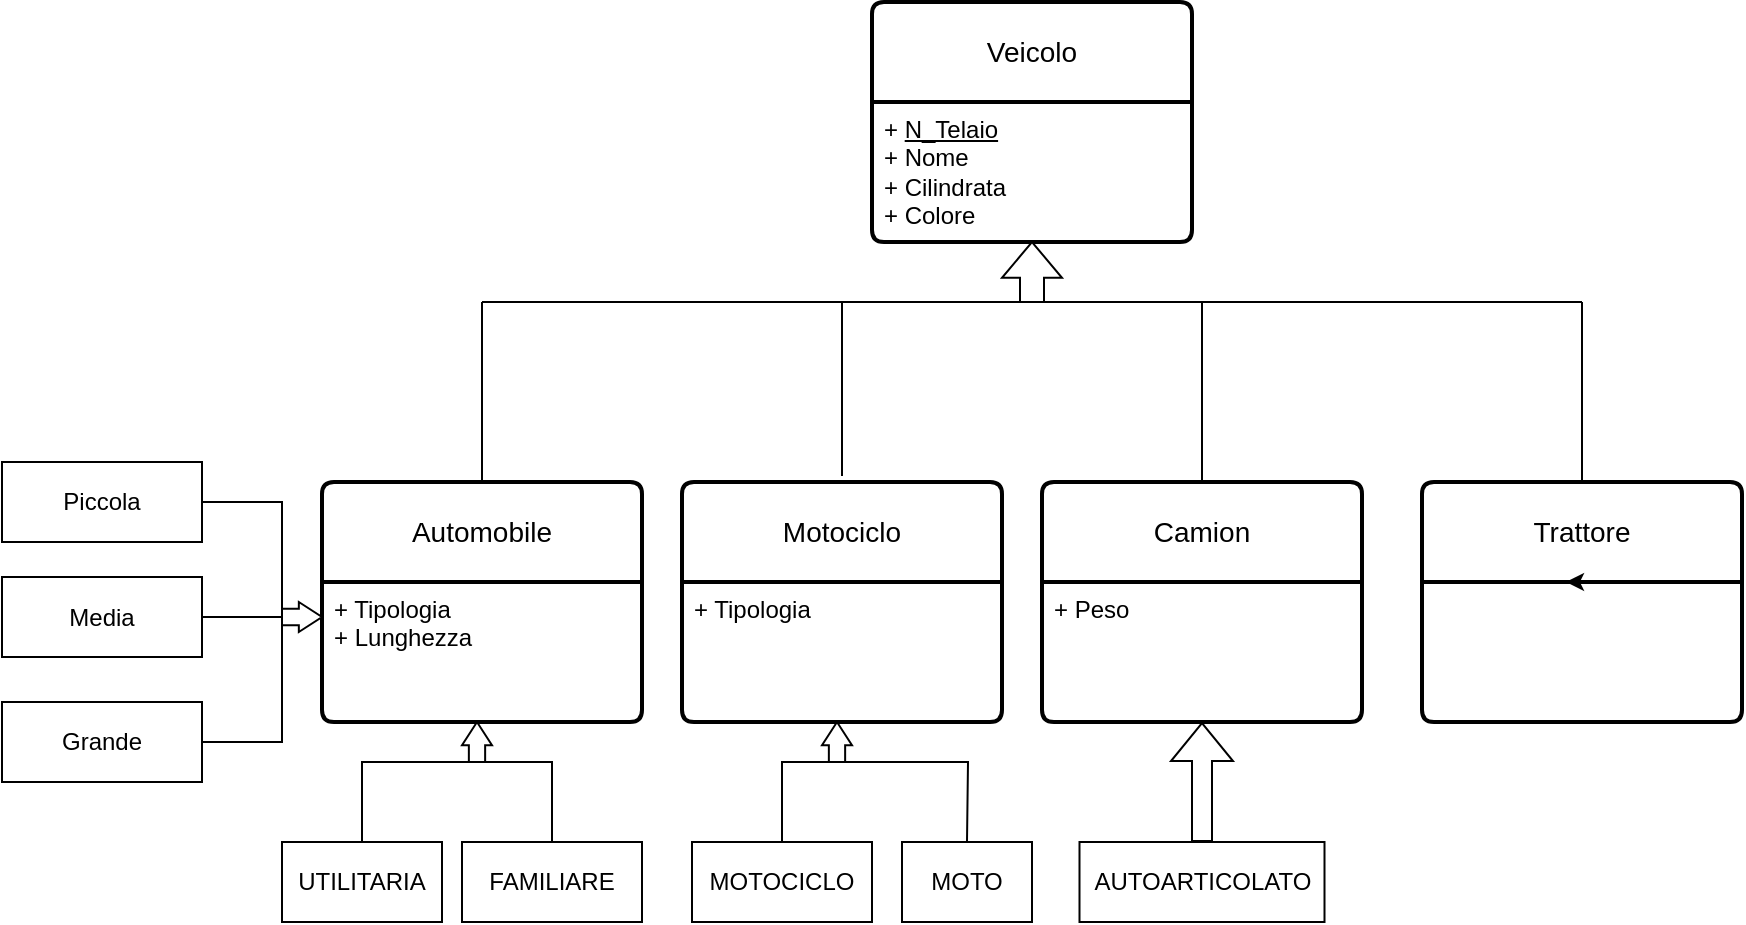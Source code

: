 <mxfile version="26.0.16">
  <diagram id="R2lEEEUBdFMjLlhIrx00" name="Page-1">
    <mxGraphModel dx="1493" dy="511" grid="1" gridSize="10" guides="1" tooltips="1" connect="1" arrows="1" fold="1" page="0" pageScale="1" pageWidth="850" pageHeight="1100" math="0" shadow="0" extFonts="Permanent Marker^https://fonts.googleapis.com/css?family=Permanent+Marker">
      <root>
        <mxCell id="0" />
        <mxCell id="1" parent="0" />
        <mxCell id="j_Rbnz1e0eMDixN7AvnV-5" value="Veicolo" style="swimlane;childLayout=stackLayout;horizontal=1;startSize=50;horizontalStack=0;rounded=1;fontSize=14;fontStyle=0;strokeWidth=2;resizeParent=0;resizeLast=1;shadow=0;dashed=0;align=center;arcSize=4;whiteSpace=wrap;html=1;" parent="1" vertex="1">
          <mxGeometry x="-215" y="370" width="160" height="120" as="geometry" />
        </mxCell>
        <mxCell id="j_Rbnz1e0eMDixN7AvnV-6" value="+ &lt;u&gt;N_Telaio&lt;/u&gt;&lt;br&gt;+ Nome&lt;div&gt;+ Cilindrata&lt;/div&gt;&lt;div&gt;+ Colore&lt;/div&gt;" style="align=left;strokeColor=none;fillColor=none;spacingLeft=4;spacingRight=4;fontSize=12;verticalAlign=top;resizable=0;rotatable=0;part=1;html=1;whiteSpace=wrap;" parent="j_Rbnz1e0eMDixN7AvnV-5" vertex="1">
          <mxGeometry y="50" width="160" height="70" as="geometry" />
        </mxCell>
        <mxCell id="j_Rbnz1e0eMDixN7AvnV-17" value="" style="shape=singleArrow;direction=north;whiteSpace=wrap;html=1;arrowWidth=0.4;arrowSize=0.597;fillColor=light-dark(#FFFFFF,#FFFFFF);" parent="1" vertex="1">
          <mxGeometry x="-150" y="490" width="30" height="30" as="geometry" />
        </mxCell>
        <mxCell id="j_Rbnz1e0eMDixN7AvnV-19" value="" style="endArrow=none;html=1;rounded=0;exitX=0.5;exitY=0;exitDx=0;exitDy=0;" parent="1" source="j_Rbnz1e0eMDixN7AvnV-31" edge="1">
          <mxGeometry width="50" height="50" relative="1" as="geometry">
            <mxPoint x="-360" y="550" as="sourcePoint" />
            <mxPoint x="-410" y="520" as="targetPoint" />
          </mxGeometry>
        </mxCell>
        <mxCell id="j_Rbnz1e0eMDixN7AvnV-20" value="" style="endArrow=none;html=1;rounded=0;entryX=0;entryY=0;entryDx=0;entryDy=9.0;entryPerimeter=0;" parent="1" target="j_Rbnz1e0eMDixN7AvnV-17" edge="1">
          <mxGeometry width="50" height="50" relative="1" as="geometry">
            <mxPoint x="-410" y="520" as="sourcePoint" />
            <mxPoint x="-240" y="470" as="targetPoint" />
          </mxGeometry>
        </mxCell>
        <mxCell id="j_Rbnz1e0eMDixN7AvnV-21" value="" style="endArrow=none;html=1;rounded=0;exitX=0;exitY=0;exitDx=0;exitDy=21.0;exitPerimeter=0;" parent="1" source="j_Rbnz1e0eMDixN7AvnV-17" edge="1">
          <mxGeometry width="50" height="50" relative="1" as="geometry">
            <mxPoint x="-30" y="540" as="sourcePoint" />
            <mxPoint x="140" y="520" as="targetPoint" />
          </mxGeometry>
        </mxCell>
        <mxCell id="j_Rbnz1e0eMDixN7AvnV-23" value="" style="endArrow=none;html=1;rounded=0;" parent="1" edge="1">
          <mxGeometry width="50" height="50" relative="1" as="geometry">
            <mxPoint x="-230" y="607" as="sourcePoint" />
            <mxPoint x="-230" y="520" as="targetPoint" />
          </mxGeometry>
        </mxCell>
        <mxCell id="j_Rbnz1e0eMDixN7AvnV-24" value="" style="endArrow=none;html=1;rounded=0;exitX=0.5;exitY=0;exitDx=0;exitDy=0;" parent="1" source="j_Rbnz1e0eMDixN7AvnV-29" edge="1">
          <mxGeometry width="50" height="50" relative="1" as="geometry">
            <mxPoint x="-50" y="550" as="sourcePoint" />
            <mxPoint x="-50" y="520" as="targetPoint" />
            <Array as="points" />
          </mxGeometry>
        </mxCell>
        <mxCell id="j_Rbnz1e0eMDixN7AvnV-29" value="Camion" style="swimlane;childLayout=stackLayout;horizontal=1;startSize=50;horizontalStack=0;rounded=1;fontSize=14;fontStyle=0;strokeWidth=2;resizeParent=0;resizeLast=1;shadow=0;dashed=0;align=center;arcSize=4;whiteSpace=wrap;html=1;" parent="1" vertex="1">
          <mxGeometry x="-130" y="610" width="160" height="120" as="geometry" />
        </mxCell>
        <mxCell id="j_Rbnz1e0eMDixN7AvnV-30" value="+ Peso&lt;div&gt;&lt;br&gt;&lt;/div&gt;&lt;div&gt;&lt;br&gt;&lt;div&gt;&lt;br&gt;&lt;/div&gt;&lt;/div&gt;" style="align=left;strokeColor=none;fillColor=none;spacingLeft=4;spacingRight=4;fontSize=12;verticalAlign=top;resizable=0;rotatable=0;part=1;html=1;whiteSpace=wrap;" parent="j_Rbnz1e0eMDixN7AvnV-29" vertex="1">
          <mxGeometry y="50" width="160" height="70" as="geometry" />
        </mxCell>
        <mxCell id="j_Rbnz1e0eMDixN7AvnV-31" value="Automobile" style="swimlane;childLayout=stackLayout;horizontal=1;startSize=50;horizontalStack=0;rounded=1;fontSize=14;fontStyle=0;strokeWidth=2;resizeParent=0;resizeLast=1;shadow=0;dashed=0;align=center;arcSize=4;whiteSpace=wrap;html=1;" parent="1" vertex="1">
          <mxGeometry x="-490" y="610" width="160" height="120" as="geometry" />
        </mxCell>
        <mxCell id="j_Rbnz1e0eMDixN7AvnV-32" value="+ Tipologia&lt;div&gt;+ Lunghezza&lt;/div&gt;&lt;div&gt;&lt;br&gt;&lt;/div&gt;" style="align=left;strokeColor=none;fillColor=none;spacingLeft=4;spacingRight=4;fontSize=12;verticalAlign=top;resizable=0;rotatable=0;part=1;html=1;whiteSpace=wrap;" parent="j_Rbnz1e0eMDixN7AvnV-31" vertex="1">
          <mxGeometry y="50" width="160" height="70" as="geometry" />
        </mxCell>
        <mxCell id="j_Rbnz1e0eMDixN7AvnV-33" value="Motociclo" style="swimlane;childLayout=stackLayout;horizontal=1;startSize=50;horizontalStack=0;rounded=1;fontSize=14;fontStyle=0;strokeWidth=2;resizeParent=0;resizeLast=1;shadow=0;dashed=0;align=center;arcSize=4;whiteSpace=wrap;html=1;" parent="1" vertex="1">
          <mxGeometry x="-310" y="610" width="160" height="120" as="geometry" />
        </mxCell>
        <mxCell id="j_Rbnz1e0eMDixN7AvnV-34" value="+ Tipologia" style="align=left;strokeColor=none;fillColor=none;spacingLeft=4;spacingRight=4;fontSize=12;verticalAlign=top;resizable=0;rotatable=0;part=1;html=1;whiteSpace=wrap;" parent="j_Rbnz1e0eMDixN7AvnV-33" vertex="1">
          <mxGeometry y="50" width="160" height="70" as="geometry" />
        </mxCell>
        <mxCell id="j_Rbnz1e0eMDixN7AvnV-35" value="Trattore" style="swimlane;childLayout=stackLayout;horizontal=1;startSize=50;horizontalStack=0;rounded=1;fontSize=14;fontStyle=0;strokeWidth=2;resizeParent=0;resizeLast=1;shadow=0;dashed=0;align=center;arcSize=4;whiteSpace=wrap;html=1;" parent="1" vertex="1">
          <mxGeometry x="60" y="610" width="160" height="120" as="geometry" />
        </mxCell>
        <mxCell id="j_Rbnz1e0eMDixN7AvnV-38" style="edgeStyle=orthogonalEdgeStyle;rounded=0;orthogonalLoop=1;jettySize=auto;html=1;exitX=0.5;exitY=0;exitDx=0;exitDy=0;entryX=0.45;entryY=0.01;entryDx=0;entryDy=0;entryPerimeter=0;" parent="j_Rbnz1e0eMDixN7AvnV-35" edge="1">
          <mxGeometry relative="1" as="geometry">
            <mxPoint x="80.0" y="50" as="sourcePoint" />
            <mxPoint x="72" y="50.7" as="targetPoint" />
          </mxGeometry>
        </mxCell>
        <mxCell id="j_Rbnz1e0eMDixN7AvnV-37" value="" style="endArrow=none;html=1;rounded=0;exitX=0.5;exitY=0;exitDx=0;exitDy=0;" parent="1" source="j_Rbnz1e0eMDixN7AvnV-35" edge="1">
          <mxGeometry width="50" height="50" relative="1" as="geometry">
            <mxPoint x="180" y="600" as="sourcePoint" />
            <mxPoint x="140" y="520" as="targetPoint" />
          </mxGeometry>
        </mxCell>
        <mxCell id="lkYCzodWgfOOwV-_kSOv-2" value="&lt;div&gt;UTILITARIA&lt;/div&gt;" style="whiteSpace=wrap;html=1;align=center;" vertex="1" parent="1">
          <mxGeometry x="-510" y="790" width="80" height="40" as="geometry" />
        </mxCell>
        <mxCell id="lkYCzodWgfOOwV-_kSOv-3" value="MOTOCICLO" style="whiteSpace=wrap;html=1;align=center;" vertex="1" parent="1">
          <mxGeometry x="-305" y="790" width="90" height="40" as="geometry" />
        </mxCell>
        <mxCell id="lkYCzodWgfOOwV-_kSOv-4" value="&lt;div&gt;FAMILIARE&lt;/div&gt;" style="whiteSpace=wrap;html=1;align=center;" vertex="1" parent="1">
          <mxGeometry x="-420" y="790" width="90" height="40" as="geometry" />
        </mxCell>
        <mxCell id="lkYCzodWgfOOwV-_kSOv-5" value="" style="shape=singleArrow;direction=north;whiteSpace=wrap;html=1;arrowWidth=0.543;arrowSize=0.579;fillColor=light-dark(#FFFFFF,#FFFFFF);" vertex="1" parent="1">
          <mxGeometry x="-420" y="730" width="15" height="20" as="geometry" />
        </mxCell>
        <mxCell id="lkYCzodWgfOOwV-_kSOv-6" value="" style="endArrow=none;html=1;rounded=0;entryX=0.5;entryY=0;entryDx=0;entryDy=0;exitX=0;exitY=0.5;exitDx=0;exitDy=0;exitPerimeter=0;" edge="1" parent="1" source="lkYCzodWgfOOwV-_kSOv-5" target="lkYCzodWgfOOwV-_kSOv-2">
          <mxGeometry width="50" height="50" relative="1" as="geometry">
            <mxPoint x="-330" y="710" as="sourcePoint" />
            <mxPoint x="-280" y="660" as="targetPoint" />
            <Array as="points">
              <mxPoint x="-470" y="750" />
            </Array>
          </mxGeometry>
        </mxCell>
        <mxCell id="lkYCzodWgfOOwV-_kSOv-11" value="" style="endArrow=none;html=1;rounded=0;entryX=0.5;entryY=0;entryDx=0;entryDy=0;" edge="1" parent="1" target="lkYCzodWgfOOwV-_kSOv-4">
          <mxGeometry width="50" height="50" relative="1" as="geometry">
            <mxPoint x="-420" y="750" as="sourcePoint" />
            <mxPoint x="-470" y="800" as="targetPoint" />
            <Array as="points">
              <mxPoint x="-375" y="750" />
            </Array>
          </mxGeometry>
        </mxCell>
        <mxCell id="lkYCzodWgfOOwV-_kSOv-12" value="" style="shape=singleArrow;direction=east;whiteSpace=wrap;html=1;arrowWidth=0.543;arrowSize=0.579;fillColor=light-dark(#FFFFFF,#FFFFFF);" vertex="1" parent="1">
          <mxGeometry x="-510" y="670" width="20" height="15" as="geometry" />
        </mxCell>
        <mxCell id="lkYCzodWgfOOwV-_kSOv-13" value="Piccola&lt;span style=&quot;color: rgba(0, 0, 0, 0); font-family: monospace; font-size: 0px; text-align: start; text-wrap-mode: nowrap;&quot;&gt;%3CmxGraphModel%3E%3Croot%3E%3CmxCell%20id%3D%220%22%2F%3E%3CmxCell%20id%3D%221%22%20parent%3D%220%22%2F%3E%3CmxCell%20id%3D%222%22%20value%3D%22%22%20style%3D%22shape%3DsingleArrow%3Bdirection%3Dnorth%3BwhiteSpace%3Dwrap%3Bhtml%3D1%3BarrowWidth%3D0.543%3BarrowSize%3D0.579%3BfillColor%3Dlight-dark(%23FFFFFF%2C%23FFFFFF)%3B%22%20vertex%3D%221%22%20parent%3D%221%22%3E%3CmxGeometry%20x%3D%22-570%22%20y%3D%22730%22%20width%3D%2215%22%20height%3D%2220%22%20as%3D%22geometry%22%2F%3E%3C%2FmxCell%3E%3C%2Froot%3E%3C%2FmxGraphModel%3E&lt;/span&gt;" style="whiteSpace=wrap;html=1;align=center;" vertex="1" parent="1">
          <mxGeometry x="-650" y="600" width="100" height="40" as="geometry" />
        </mxCell>
        <mxCell id="lkYCzodWgfOOwV-_kSOv-15" value="Media" style="whiteSpace=wrap;html=1;align=center;" vertex="1" parent="1">
          <mxGeometry x="-650" y="657.5" width="100" height="40" as="geometry" />
        </mxCell>
        <mxCell id="lkYCzodWgfOOwV-_kSOv-16" value="Grande" style="whiteSpace=wrap;html=1;align=center;" vertex="1" parent="1">
          <mxGeometry x="-650" y="720" width="100" height="40" as="geometry" />
        </mxCell>
        <mxCell id="lkYCzodWgfOOwV-_kSOv-17" value="" style="endArrow=none;html=1;rounded=0;exitX=1;exitY=0.5;exitDx=0;exitDy=0;entryX=0;entryY=0;entryDx=0;entryDy=3.429;entryPerimeter=0;" edge="1" parent="1" source="lkYCzodWgfOOwV-_kSOv-13" target="lkYCzodWgfOOwV-_kSOv-12">
          <mxGeometry width="50" height="50" relative="1" as="geometry">
            <mxPoint x="-550" y="620" as="sourcePoint" />
            <mxPoint x="-500" y="570" as="targetPoint" />
            <Array as="points">
              <mxPoint x="-510" y="620" />
            </Array>
          </mxGeometry>
        </mxCell>
        <mxCell id="lkYCzodWgfOOwV-_kSOv-18" value="" style="endArrow=none;html=1;rounded=0;exitX=1;exitY=0.5;exitDx=0;exitDy=0;entryX=0;entryY=0;entryDx=0;entryDy=11.571;entryPerimeter=0;" edge="1" parent="1" source="lkYCzodWgfOOwV-_kSOv-16" target="lkYCzodWgfOOwV-_kSOv-12">
          <mxGeometry width="50" height="50" relative="1" as="geometry">
            <mxPoint x="-540" y="750" as="sourcePoint" />
            <mxPoint x="-490" y="700" as="targetPoint" />
            <Array as="points">
              <mxPoint x="-510" y="740" />
            </Array>
          </mxGeometry>
        </mxCell>
        <mxCell id="lkYCzodWgfOOwV-_kSOv-19" value="" style="endArrow=none;html=1;rounded=0;exitX=1;exitY=0.5;exitDx=0;exitDy=0;entryX=0;entryY=0.5;entryDx=0;entryDy=0;entryPerimeter=0;" edge="1" parent="1" source="lkYCzodWgfOOwV-_kSOv-15" target="lkYCzodWgfOOwV-_kSOv-12">
          <mxGeometry width="50" height="50" relative="1" as="geometry">
            <mxPoint x="-540" y="690" as="sourcePoint" />
            <mxPoint x="-490" y="640" as="targetPoint" />
          </mxGeometry>
        </mxCell>
        <mxCell id="lkYCzodWgfOOwV-_kSOv-20" value="MOTO" style="whiteSpace=wrap;html=1;align=center;" vertex="1" parent="1">
          <mxGeometry x="-200" y="790" width="65" height="40" as="geometry" />
        </mxCell>
        <mxCell id="lkYCzodWgfOOwV-_kSOv-21" value="" style="shape=singleArrow;direction=north;whiteSpace=wrap;html=1;arrowWidth=0.543;arrowSize=0.579;fillColor=light-dark(#FFFFFF,#FFFFFF);" vertex="1" parent="1">
          <mxGeometry x="-240" y="730" width="15" height="20" as="geometry" />
        </mxCell>
        <mxCell id="lkYCzodWgfOOwV-_kSOv-24" value="" style="endArrow=none;html=1;rounded=0;entryX=0;entryY=0;entryDx=0;entryDy=3.429;entryPerimeter=0;exitX=0.5;exitY=0;exitDx=0;exitDy=0;" edge="1" parent="1" source="lkYCzodWgfOOwV-_kSOv-3" target="lkYCzodWgfOOwV-_kSOv-21">
          <mxGeometry width="50" height="50" relative="1" as="geometry">
            <mxPoint x="-275" y="790" as="sourcePoint" />
            <mxPoint x="-220" y="750" as="targetPoint" />
            <Array as="points">
              <mxPoint x="-260" y="750" />
            </Array>
          </mxGeometry>
        </mxCell>
        <mxCell id="lkYCzodWgfOOwV-_kSOv-25" value="" style="endArrow=none;html=1;rounded=0;entryX=0;entryY=0;entryDx=0;entryDy=11.571;entryPerimeter=0;exitX=0.5;exitY=0;exitDx=0;exitDy=0;" edge="1" parent="1" source="lkYCzodWgfOOwV-_kSOv-20" target="lkYCzodWgfOOwV-_kSOv-21">
          <mxGeometry width="50" height="50" relative="1" as="geometry">
            <mxPoint x="-170" y="780" as="sourcePoint" />
            <mxPoint x="-120" y="730" as="targetPoint" />
            <Array as="points">
              <mxPoint x="-167" y="750" />
            </Array>
          </mxGeometry>
        </mxCell>
        <mxCell id="lkYCzodWgfOOwV-_kSOv-26" value="AUTOARTICOLATO" style="whiteSpace=wrap;html=1;align=center;" vertex="1" parent="1">
          <mxGeometry x="-111.25" y="790" width="122.5" height="40" as="geometry" />
        </mxCell>
        <mxCell id="lkYCzodWgfOOwV-_kSOv-27" value="" style="shape=flexArrow;endArrow=classic;html=1;rounded=0;exitX=0.5;exitY=0;exitDx=0;exitDy=0;entryX=0.5;entryY=1;entryDx=0;entryDy=0;" edge="1" parent="1" source="lkYCzodWgfOOwV-_kSOv-26" target="j_Rbnz1e0eMDixN7AvnV-30">
          <mxGeometry width="50" height="50" relative="1" as="geometry">
            <mxPoint x="-60" y="710" as="sourcePoint" />
            <mxPoint x="-10" y="660" as="targetPoint" />
          </mxGeometry>
        </mxCell>
      </root>
    </mxGraphModel>
  </diagram>
</mxfile>
